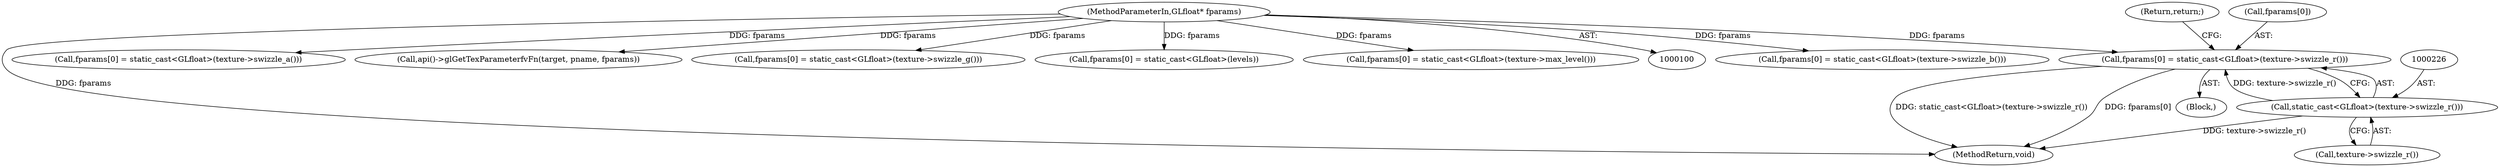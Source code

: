 digraph "0_Chrome_385508dc888ef15d272cdd2705b17996abc519d6@array" {
"1000221" [label="(Call,fparams[0] = static_cast<GLfloat>(texture->swizzle_r()))"];
"1000225" [label="(Call,static_cast<GLfloat>(texture->swizzle_r()))"];
"1000103" [label="(MethodParameterIn,GLfloat* fparams)"];
"1000221" [label="(Call,fparams[0] = static_cast<GLfloat>(texture->swizzle_r()))"];
"1000259" [label="(Call,fparams[0] = static_cast<GLfloat>(texture->swizzle_b()))"];
"1000308" [label="(MethodReturn,void)"];
"1000220" [label="(Block,)"];
"1000278" [label="(Call,fparams[0] = static_cast<GLfloat>(texture->swizzle_a()))"];
"1000298" [label="(Call,api()->glGetTexParameterfvFn(target, pname, fparams))"];
"1000240" [label="(Call,fparams[0] = static_cast<GLfloat>(texture->swizzle_g()))"];
"1000152" [label="(Call,fparams[0] = static_cast<GLfloat>(levels))"];
"1000225" [label="(Call,static_cast<GLfloat>(texture->swizzle_r()))"];
"1000235" [label="(Return,return;)"];
"1000103" [label="(MethodParameterIn,GLfloat* fparams)"];
"1000201" [label="(Call,fparams[0] = static_cast<GLfloat>(texture->max_level()))"];
"1000227" [label="(Call,texture->swizzle_r())"];
"1000222" [label="(Call,fparams[0])"];
"1000221" -> "1000220"  [label="AST: "];
"1000221" -> "1000225"  [label="CFG: "];
"1000222" -> "1000221"  [label="AST: "];
"1000225" -> "1000221"  [label="AST: "];
"1000235" -> "1000221"  [label="CFG: "];
"1000221" -> "1000308"  [label="DDG: static_cast<GLfloat>(texture->swizzle_r())"];
"1000221" -> "1000308"  [label="DDG: fparams[0]"];
"1000225" -> "1000221"  [label="DDG: texture->swizzle_r()"];
"1000103" -> "1000221"  [label="DDG: fparams"];
"1000225" -> "1000227"  [label="CFG: "];
"1000226" -> "1000225"  [label="AST: "];
"1000227" -> "1000225"  [label="AST: "];
"1000225" -> "1000308"  [label="DDG: texture->swizzle_r()"];
"1000103" -> "1000100"  [label="AST: "];
"1000103" -> "1000308"  [label="DDG: fparams"];
"1000103" -> "1000152"  [label="DDG: fparams"];
"1000103" -> "1000201"  [label="DDG: fparams"];
"1000103" -> "1000240"  [label="DDG: fparams"];
"1000103" -> "1000259"  [label="DDG: fparams"];
"1000103" -> "1000278"  [label="DDG: fparams"];
"1000103" -> "1000298"  [label="DDG: fparams"];
}
